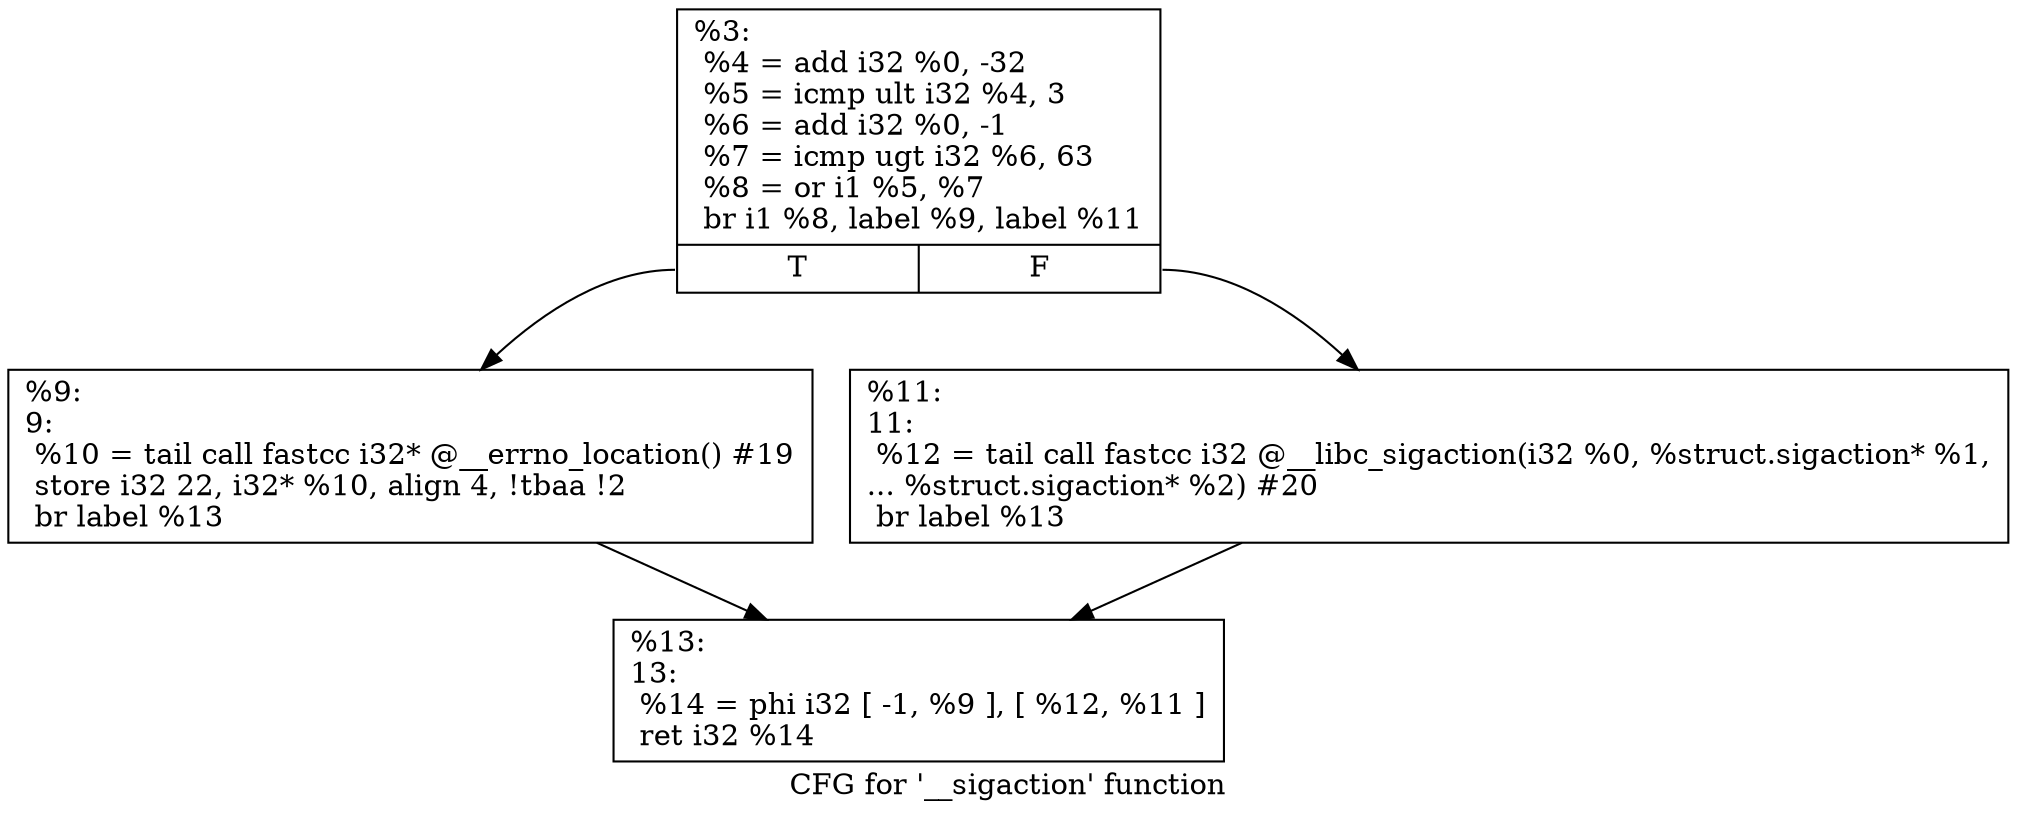 digraph "CFG for '__sigaction' function" {
	label="CFG for '__sigaction' function";

	Node0x1f38450 [shape=record,label="{%3:\l  %4 = add i32 %0, -32\l  %5 = icmp ult i32 %4, 3\l  %6 = add i32 %0, -1\l  %7 = icmp ugt i32 %6, 63\l  %8 = or i1 %5, %7\l  br i1 %8, label %9, label %11\l|{<s0>T|<s1>F}}"];
	Node0x1f38450:s0 -> Node0x1fcffa0;
	Node0x1f38450:s1 -> Node0x1fcfff0;
	Node0x1fcffa0 [shape=record,label="{%9:\l9:                                                \l  %10 = tail call fastcc i32* @__errno_location() #19\l  store i32 22, i32* %10, align 4, !tbaa !2\l  br label %13\l}"];
	Node0x1fcffa0 -> Node0x1fd0040;
	Node0x1fcfff0 [shape=record,label="{%11:\l11:                                               \l  %12 = tail call fastcc i32 @__libc_sigaction(i32 %0, %struct.sigaction* %1,\l... %struct.sigaction* %2) #20\l  br label %13\l}"];
	Node0x1fcfff0 -> Node0x1fd0040;
	Node0x1fd0040 [shape=record,label="{%13:\l13:                                               \l  %14 = phi i32 [ -1, %9 ], [ %12, %11 ]\l  ret i32 %14\l}"];
}
